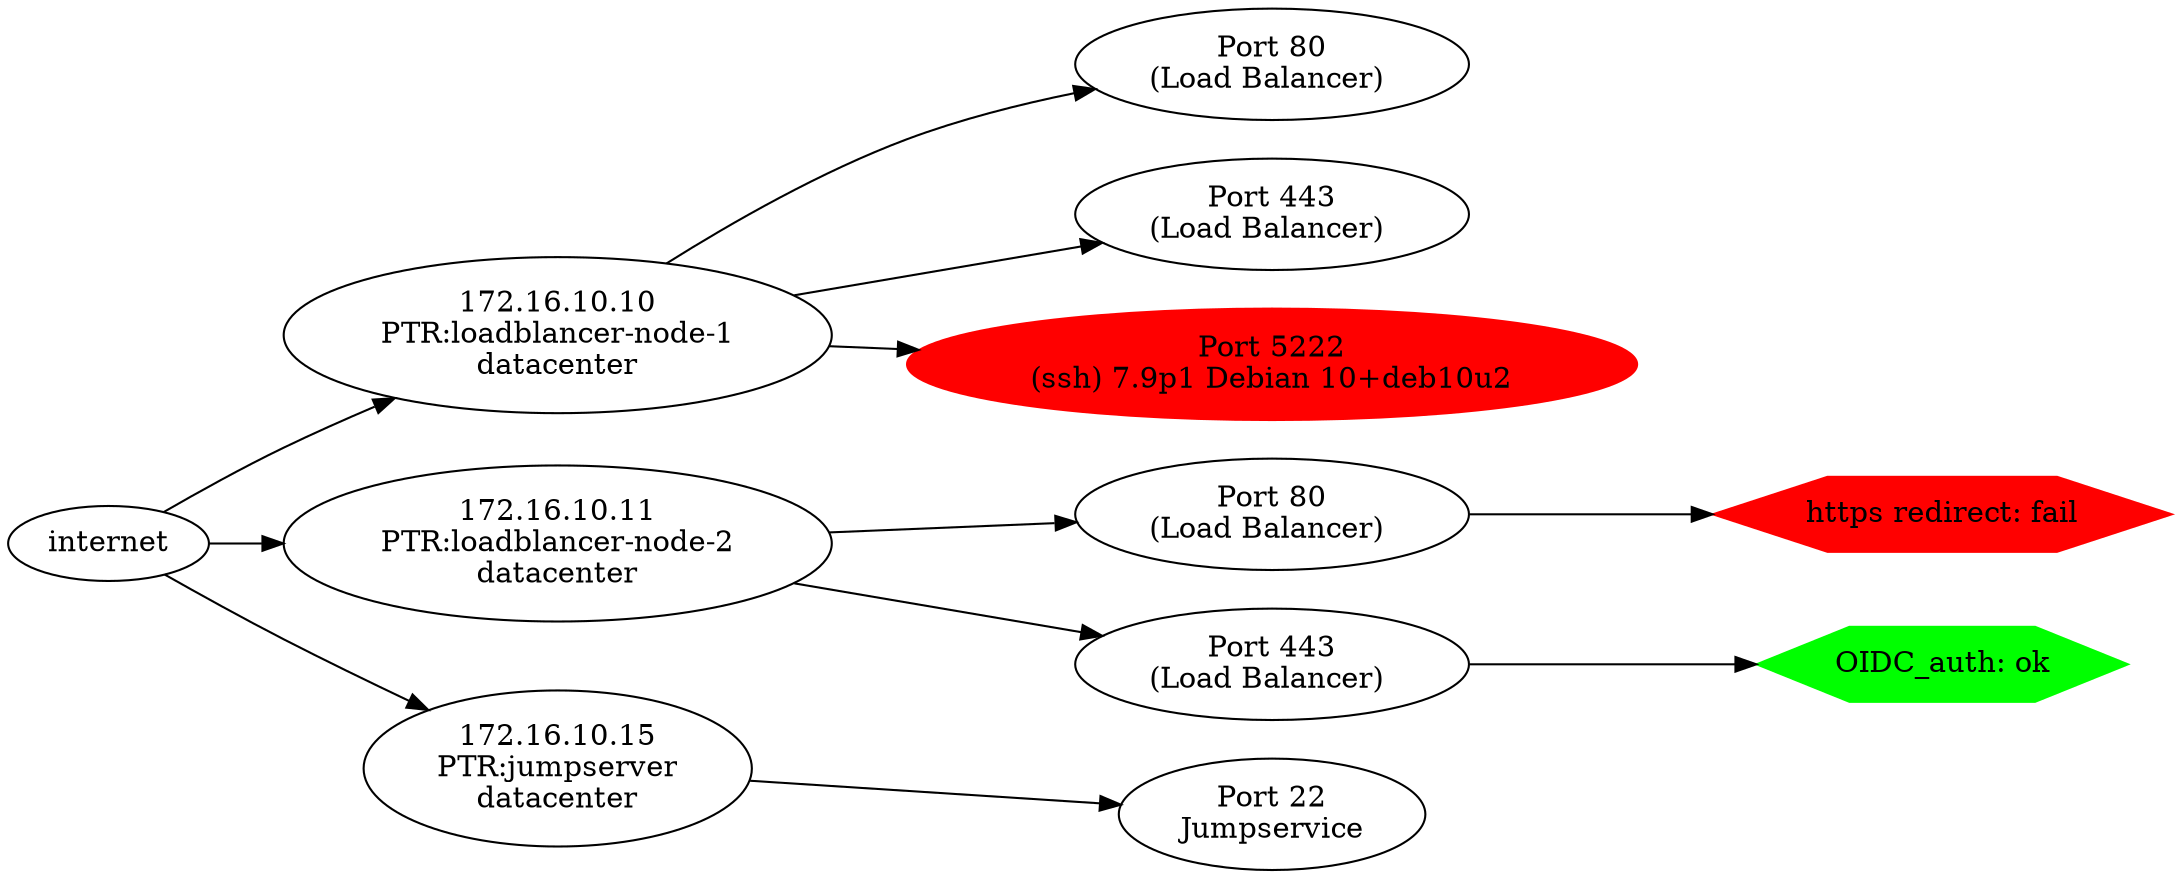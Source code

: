digraph  {

	rankdir=LR;

	n1[label="internet"];
	n2[label="172.16.10.10\nPTR:loadblancer-node-1\ndatacenter"];
	n3[label="172.16.10.11\nPTR:loadblancer-node-2\ndatacenter"];
	n4[label="172.16.10.15\nPTR:jumpserver\ndatacenter"];
	n5[label="Port 80\n(Load Balancer) "];
	n6[label="Port 80\n(Load Balancer) "];
	n7[label="Port 443\n(Load Balancer) "];
	n8[label="Port 443\n(Load Balancer) "];
	n9[color="red",label="Port 5222\n(ssh) 7.9p1 Debian 10+deb10u2",style="filled"];
	n10[label="Port 22\nJumpservice"];
	n11[color="red",label="https redirect: fail",style="filled",shape="hexagon"];
	n12[color="green",label="OIDC_auth: ok",style="filled",shape="hexagon"];

	n1->n2;
	n1->n3;
	n1->n4;
	n2->n5;
	n2->n7;
	n2->n9;
	n3->n6;
	n3->n8;
	n4->n10;
	n6->n11;
	n8->n12;
}
